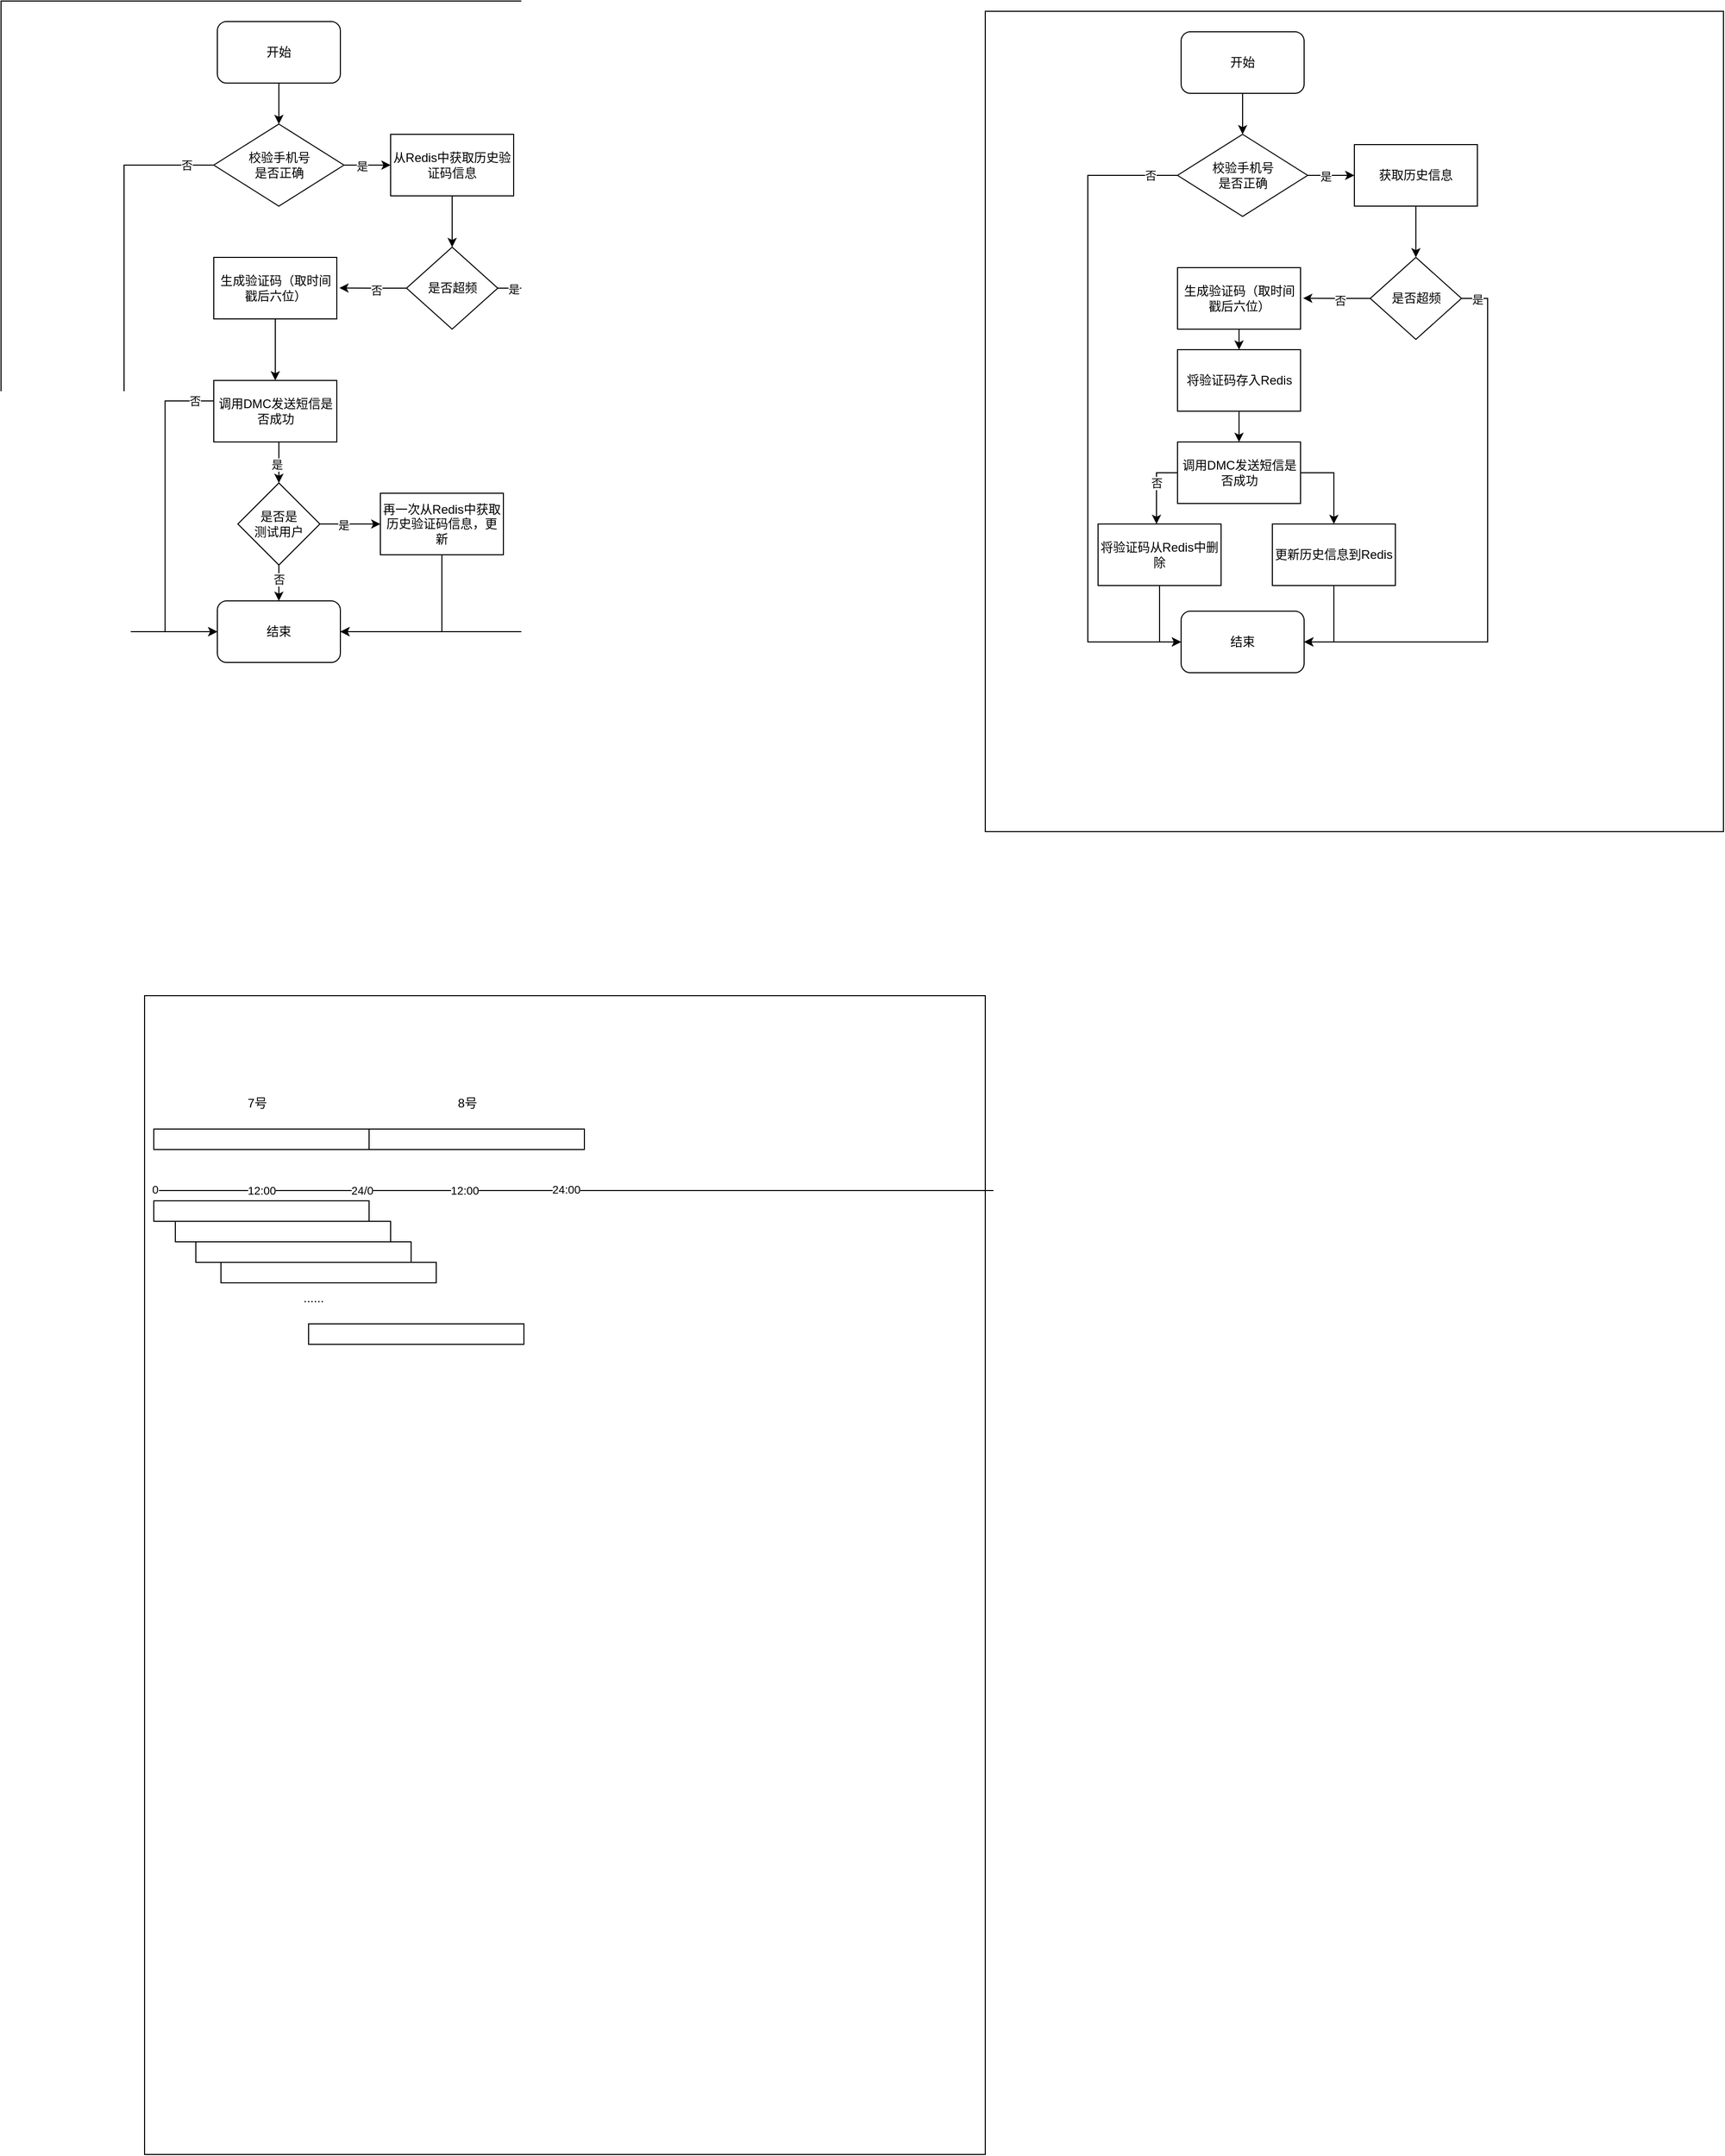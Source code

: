<mxfile version="24.2.8" type="github">
  <diagram name="第 1 页" id="iJ3RDaBsDkiibVPw74gK">
    <mxGraphModel dx="821" dy="1690" grid="1" gridSize="10" guides="1" tooltips="1" connect="1" arrows="1" fold="1" page="1" pageScale="1" pageWidth="827" pageHeight="1169" math="0" shadow="0">
      <root>
        <mxCell id="0" />
        <mxCell id="1" parent="0" />
        <mxCell id="w9kX-I3qxIsX-tAkNDgR-72" value="" style="rounded=0;whiteSpace=wrap;html=1;" parent="1" vertex="1">
          <mxGeometry x="160" y="-60" width="720" height="800" as="geometry" />
        </mxCell>
        <mxCell id="w9kX-I3qxIsX-tAkNDgR-17" style="edgeStyle=orthogonalEdgeStyle;rounded=0;orthogonalLoop=1;jettySize=auto;html=1;exitX=0.5;exitY=1;exitDx=0;exitDy=0;entryX=0.5;entryY=0;entryDx=0;entryDy=0;" parent="1" source="cLkxvn7BE41b-FN8lYlk-1" target="w9kX-I3qxIsX-tAkNDgR-16" edge="1">
          <mxGeometry relative="1" as="geometry" />
        </mxCell>
        <mxCell id="cLkxvn7BE41b-FN8lYlk-1" value="开始" style="rounded=1;whiteSpace=wrap;html=1;" parent="1" vertex="1">
          <mxGeometry x="371" y="-40" width="120" height="60" as="geometry" />
        </mxCell>
        <mxCell id="w9kX-I3qxIsX-tAkNDgR-65" style="edgeStyle=orthogonalEdgeStyle;rounded=0;orthogonalLoop=1;jettySize=auto;html=1;exitX=0.5;exitY=1;exitDx=0;exitDy=0;" parent="1" source="w9kX-I3qxIsX-tAkNDgR-2" target="w9kX-I3qxIsX-tAkNDgR-40" edge="1">
          <mxGeometry relative="1" as="geometry" />
        </mxCell>
        <mxCell id="w9kX-I3qxIsX-tAkNDgR-2" value="生成验证码（取时间戳后六位）" style="rounded=0;whiteSpace=wrap;html=1;" parent="1" vertex="1">
          <mxGeometry x="367.5" y="190" width="120" height="60" as="geometry" />
        </mxCell>
        <mxCell id="w9kX-I3qxIsX-tAkNDgR-66" style="edgeStyle=orthogonalEdgeStyle;rounded=0;orthogonalLoop=1;jettySize=auto;html=1;exitX=0.5;exitY=1;exitDx=0;exitDy=0;entryX=1;entryY=0.5;entryDx=0;entryDy=0;" parent="1" source="w9kX-I3qxIsX-tAkNDgR-8" target="w9kX-I3qxIsX-tAkNDgR-25" edge="1">
          <mxGeometry relative="1" as="geometry" />
        </mxCell>
        <mxCell id="w9kX-I3qxIsX-tAkNDgR-8" value="再一次从Redis中获取历史验证码信息，更新" style="rounded=0;whiteSpace=wrap;html=1;" parent="1" vertex="1">
          <mxGeometry x="530" y="420" width="120" height="60" as="geometry" />
        </mxCell>
        <mxCell id="w9kX-I3qxIsX-tAkNDgR-37" style="edgeStyle=orthogonalEdgeStyle;rounded=0;orthogonalLoop=1;jettySize=auto;html=1;exitX=0;exitY=0.5;exitDx=0;exitDy=0;entryX=0;entryY=0.5;entryDx=0;entryDy=0;" parent="1" source="w9kX-I3qxIsX-tAkNDgR-16" target="w9kX-I3qxIsX-tAkNDgR-25" edge="1">
          <mxGeometry relative="1" as="geometry">
            <mxPoint x="450" y="875" as="targetPoint" />
            <mxPoint x="395" y="280" as="sourcePoint" />
            <Array as="points">
              <mxPoint x="280" y="100" />
              <mxPoint x="280" y="555" />
            </Array>
          </mxGeometry>
        </mxCell>
        <mxCell id="w9kX-I3qxIsX-tAkNDgR-39" value="否" style="edgeLabel;html=1;align=center;verticalAlign=middle;resizable=0;points=[];" parent="w9kX-I3qxIsX-tAkNDgR-37" vertex="1" connectable="0">
          <mxGeometry x="-0.855" y="-3" relative="1" as="geometry">
            <mxPoint x="19" y="3" as="offset" />
          </mxGeometry>
        </mxCell>
        <mxCell id="w9kX-I3qxIsX-tAkNDgR-58" style="edgeStyle=orthogonalEdgeStyle;rounded=0;orthogonalLoop=1;jettySize=auto;html=1;exitX=1;exitY=0.5;exitDx=0;exitDy=0;entryX=0;entryY=0.5;entryDx=0;entryDy=0;" parent="1" source="w9kX-I3qxIsX-tAkNDgR-16" target="w9kX-I3qxIsX-tAkNDgR-18" edge="1">
          <mxGeometry relative="1" as="geometry" />
        </mxCell>
        <mxCell id="w9kX-I3qxIsX-tAkNDgR-59" value="是" style="edgeLabel;html=1;align=center;verticalAlign=middle;resizable=0;points=[];" parent="w9kX-I3qxIsX-tAkNDgR-58" vertex="1" connectable="0">
          <mxGeometry x="-0.221" y="-1" relative="1" as="geometry">
            <mxPoint as="offset" />
          </mxGeometry>
        </mxCell>
        <mxCell id="w9kX-I3qxIsX-tAkNDgR-16" value="校验手机号&lt;div&gt;是否正确&lt;/div&gt;" style="rhombus;whiteSpace=wrap;html=1;" parent="1" vertex="1">
          <mxGeometry x="367.5" y="60" width="127" height="80" as="geometry" />
        </mxCell>
        <mxCell id="w9kX-I3qxIsX-tAkNDgR-21" style="edgeStyle=orthogonalEdgeStyle;rounded=0;orthogonalLoop=1;jettySize=auto;html=1;exitX=0.5;exitY=1;exitDx=0;exitDy=0;entryX=0.5;entryY=0;entryDx=0;entryDy=0;" parent="1" source="w9kX-I3qxIsX-tAkNDgR-18" target="w9kX-I3qxIsX-tAkNDgR-20" edge="1">
          <mxGeometry relative="1" as="geometry" />
        </mxCell>
        <mxCell id="w9kX-I3qxIsX-tAkNDgR-18" value="从Redis中获取历史验证码信息" style="rounded=0;whiteSpace=wrap;html=1;" parent="1" vertex="1">
          <mxGeometry x="540" y="70" width="120" height="60" as="geometry" />
        </mxCell>
        <mxCell id="w9kX-I3qxIsX-tAkNDgR-62" style="edgeStyle=orthogonalEdgeStyle;rounded=0;orthogonalLoop=1;jettySize=auto;html=1;exitX=0;exitY=0.5;exitDx=0;exitDy=0;" parent="1" source="w9kX-I3qxIsX-tAkNDgR-20" edge="1">
          <mxGeometry relative="1" as="geometry">
            <mxPoint x="490" y="219.783" as="targetPoint" />
          </mxGeometry>
        </mxCell>
        <mxCell id="w9kX-I3qxIsX-tAkNDgR-63" value="否" style="edgeLabel;html=1;align=center;verticalAlign=middle;resizable=0;points=[];" parent="w9kX-I3qxIsX-tAkNDgR-62" vertex="1" connectable="0">
          <mxGeometry x="-0.102" y="2" relative="1" as="geometry">
            <mxPoint as="offset" />
          </mxGeometry>
        </mxCell>
        <mxCell id="w9kX-I3qxIsX-tAkNDgR-69" style="edgeStyle=orthogonalEdgeStyle;rounded=0;orthogonalLoop=1;jettySize=auto;html=1;exitX=1;exitY=0.5;exitDx=0;exitDy=0;entryX=1;entryY=0.5;entryDx=0;entryDy=0;" parent="1" source="w9kX-I3qxIsX-tAkNDgR-20" target="w9kX-I3qxIsX-tAkNDgR-25" edge="1">
          <mxGeometry relative="1" as="geometry">
            <Array as="points">
              <mxPoint x="670" y="220" />
              <mxPoint x="670" y="555" />
            </Array>
          </mxGeometry>
        </mxCell>
        <mxCell id="w9kX-I3qxIsX-tAkNDgR-71" value="是" style="edgeLabel;html=1;align=center;verticalAlign=middle;resizable=0;points=[];" parent="w9kX-I3qxIsX-tAkNDgR-69" vertex="1" connectable="0">
          <mxGeometry x="-0.848" y="-3" relative="1" as="geometry">
            <mxPoint x="-7" y="-15" as="offset" />
          </mxGeometry>
        </mxCell>
        <mxCell id="w9kX-I3qxIsX-tAkNDgR-20" value="是否超频" style="rhombus;whiteSpace=wrap;html=1;" parent="1" vertex="1">
          <mxGeometry x="555.5" y="180" width="89" height="80" as="geometry" />
        </mxCell>
        <mxCell id="w9kX-I3qxIsX-tAkNDgR-25" value="结束" style="rounded=1;whiteSpace=wrap;html=1;" parent="1" vertex="1">
          <mxGeometry x="371" y="525" width="120" height="60" as="geometry" />
        </mxCell>
        <mxCell id="w9kX-I3qxIsX-tAkNDgR-51" style="edgeStyle=orthogonalEdgeStyle;rounded=0;orthogonalLoop=1;jettySize=auto;html=1;exitX=1;exitY=0.5;exitDx=0;exitDy=0;entryX=0;entryY=0.5;entryDx=0;entryDy=0;" parent="1" source="w9kX-I3qxIsX-tAkNDgR-31" target="w9kX-I3qxIsX-tAkNDgR-8" edge="1">
          <mxGeometry relative="1" as="geometry" />
        </mxCell>
        <mxCell id="w9kX-I3qxIsX-tAkNDgR-52" value="是" style="edgeLabel;html=1;align=center;verticalAlign=middle;resizable=0;points=[];" parent="w9kX-I3qxIsX-tAkNDgR-51" vertex="1" connectable="0">
          <mxGeometry x="-0.231" y="-1" relative="1" as="geometry">
            <mxPoint as="offset" />
          </mxGeometry>
        </mxCell>
        <mxCell id="w9kX-I3qxIsX-tAkNDgR-54" style="edgeStyle=orthogonalEdgeStyle;rounded=0;orthogonalLoop=1;jettySize=auto;html=1;exitX=0.5;exitY=1;exitDx=0;exitDy=0;" parent="1" source="w9kX-I3qxIsX-tAkNDgR-31" target="w9kX-I3qxIsX-tAkNDgR-25" edge="1">
          <mxGeometry relative="1" as="geometry" />
        </mxCell>
        <mxCell id="w9kX-I3qxIsX-tAkNDgR-55" value="否" style="edgeLabel;html=1;align=center;verticalAlign=middle;resizable=0;points=[];" parent="w9kX-I3qxIsX-tAkNDgR-54" vertex="1" connectable="0">
          <mxGeometry x="-0.4" relative="1" as="geometry">
            <mxPoint as="offset" />
          </mxGeometry>
        </mxCell>
        <mxCell id="w9kX-I3qxIsX-tAkNDgR-31" value="是否是&lt;div&gt;测试用户&lt;/div&gt;" style="rhombus;whiteSpace=wrap;html=1;" parent="1" vertex="1">
          <mxGeometry x="391" y="410" width="80" height="80" as="geometry" />
        </mxCell>
        <mxCell id="w9kX-I3qxIsX-tAkNDgR-42" style="edgeStyle=orthogonalEdgeStyle;rounded=0;orthogonalLoop=1;jettySize=auto;html=1;exitX=0.5;exitY=1;exitDx=0;exitDy=0;entryX=0.5;entryY=0;entryDx=0;entryDy=0;" parent="1" source="w9kX-I3qxIsX-tAkNDgR-40" target="w9kX-I3qxIsX-tAkNDgR-31" edge="1">
          <mxGeometry relative="1" as="geometry">
            <Array as="points">
              <mxPoint x="431" y="370" />
            </Array>
          </mxGeometry>
        </mxCell>
        <mxCell id="w9kX-I3qxIsX-tAkNDgR-50" value="是" style="edgeLabel;html=1;align=center;verticalAlign=middle;resizable=0;points=[];" parent="w9kX-I3qxIsX-tAkNDgR-42" vertex="1" connectable="0">
          <mxGeometry x="0.143" y="-2" relative="1" as="geometry">
            <mxPoint as="offset" />
          </mxGeometry>
        </mxCell>
        <mxCell id="w9kX-I3qxIsX-tAkNDgR-56" style="edgeStyle=orthogonalEdgeStyle;rounded=0;orthogonalLoop=1;jettySize=auto;html=1;exitX=0;exitY=0.5;exitDx=0;exitDy=0;entryX=0;entryY=0.5;entryDx=0;entryDy=0;" parent="1" source="w9kX-I3qxIsX-tAkNDgR-40" target="w9kX-I3qxIsX-tAkNDgR-25" edge="1">
          <mxGeometry relative="1" as="geometry">
            <Array as="points">
              <mxPoint x="320" y="330" />
              <mxPoint x="320" y="555" />
            </Array>
          </mxGeometry>
        </mxCell>
        <mxCell id="w9kX-I3qxIsX-tAkNDgR-57" value="否" style="edgeLabel;html=1;align=center;verticalAlign=middle;resizable=0;points=[];" parent="w9kX-I3qxIsX-tAkNDgR-56" vertex="1" connectable="0">
          <mxGeometry x="-0.769" y="3" relative="1" as="geometry">
            <mxPoint x="10" y="-3" as="offset" />
          </mxGeometry>
        </mxCell>
        <mxCell id="w9kX-I3qxIsX-tAkNDgR-40" value="调用DMC发送短信是否成功" style="rounded=0;whiteSpace=wrap;html=1;" parent="1" vertex="1">
          <mxGeometry x="367.5" y="310" width="120" height="60" as="geometry" />
        </mxCell>
        <mxCell id="cvTAiC9N2o6hxILZO5JC-1" value="" style="rounded=0;whiteSpace=wrap;html=1;" parent="1" vertex="1">
          <mxGeometry x="1120" y="-50" width="720" height="800" as="geometry" />
        </mxCell>
        <mxCell id="cvTAiC9N2o6hxILZO5JC-2" style="edgeStyle=orthogonalEdgeStyle;rounded=0;orthogonalLoop=1;jettySize=auto;html=1;exitX=0.5;exitY=1;exitDx=0;exitDy=0;entryX=0.5;entryY=0;entryDx=0;entryDy=0;" parent="1" source="cvTAiC9N2o6hxILZO5JC-3" target="cvTAiC9N2o6hxILZO5JC-12" edge="1">
          <mxGeometry relative="1" as="geometry" />
        </mxCell>
        <mxCell id="cvTAiC9N2o6hxILZO5JC-3" value="开始" style="rounded=1;whiteSpace=wrap;html=1;" parent="1" vertex="1">
          <mxGeometry x="1311" y="-30" width="120" height="60" as="geometry" />
        </mxCell>
        <mxCell id="cvTAiC9N2o6hxILZO5JC-34" style="edgeStyle=orthogonalEdgeStyle;rounded=0;orthogonalLoop=1;jettySize=auto;html=1;exitX=0.5;exitY=1;exitDx=0;exitDy=0;entryX=0.5;entryY=0;entryDx=0;entryDy=0;" parent="1" source="cvTAiC9N2o6hxILZO5JC-5" target="cvTAiC9N2o6hxILZO5JC-33" edge="1">
          <mxGeometry relative="1" as="geometry" />
        </mxCell>
        <mxCell id="cvTAiC9N2o6hxILZO5JC-5" value="生成验证码（取时间戳后六位）" style="rounded=0;whiteSpace=wrap;html=1;" parent="1" vertex="1">
          <mxGeometry x="1307.5" y="200" width="120" height="60" as="geometry" />
        </mxCell>
        <mxCell id="cvTAiC9N2o6hxILZO5JC-44" style="edgeStyle=orthogonalEdgeStyle;rounded=0;orthogonalLoop=1;jettySize=auto;html=1;exitX=0.5;exitY=1;exitDx=0;exitDy=0;entryX=1;entryY=0.5;entryDx=0;entryDy=0;" parent="1" source="cvTAiC9N2o6hxILZO5JC-7" target="cvTAiC9N2o6hxILZO5JC-20" edge="1">
          <mxGeometry relative="1" as="geometry" />
        </mxCell>
        <mxCell id="cvTAiC9N2o6hxILZO5JC-7" value="更新历史信息到Redis" style="rounded=0;whiteSpace=wrap;html=1;" parent="1" vertex="1">
          <mxGeometry x="1400" y="450" width="120" height="60" as="geometry" />
        </mxCell>
        <mxCell id="cvTAiC9N2o6hxILZO5JC-8" style="edgeStyle=orthogonalEdgeStyle;rounded=0;orthogonalLoop=1;jettySize=auto;html=1;exitX=0;exitY=0.5;exitDx=0;exitDy=0;entryX=0;entryY=0.5;entryDx=0;entryDy=0;" parent="1" source="cvTAiC9N2o6hxILZO5JC-12" target="cvTAiC9N2o6hxILZO5JC-20" edge="1">
          <mxGeometry relative="1" as="geometry">
            <mxPoint x="1390" y="885" as="targetPoint" />
            <mxPoint x="1335" y="290" as="sourcePoint" />
            <Array as="points">
              <mxPoint x="1220" y="110" />
              <mxPoint x="1220" y="565" />
            </Array>
          </mxGeometry>
        </mxCell>
        <mxCell id="cvTAiC9N2o6hxILZO5JC-9" value="否" style="edgeLabel;html=1;align=center;verticalAlign=middle;resizable=0;points=[];" parent="cvTAiC9N2o6hxILZO5JC-8" vertex="1" connectable="0">
          <mxGeometry x="-0.855" y="-3" relative="1" as="geometry">
            <mxPoint x="19" y="3" as="offset" />
          </mxGeometry>
        </mxCell>
        <mxCell id="cvTAiC9N2o6hxILZO5JC-10" style="edgeStyle=orthogonalEdgeStyle;rounded=0;orthogonalLoop=1;jettySize=auto;html=1;exitX=1;exitY=0.5;exitDx=0;exitDy=0;entryX=0;entryY=0.5;entryDx=0;entryDy=0;" parent="1" source="cvTAiC9N2o6hxILZO5JC-12" target="cvTAiC9N2o6hxILZO5JC-14" edge="1">
          <mxGeometry relative="1" as="geometry" />
        </mxCell>
        <mxCell id="cvTAiC9N2o6hxILZO5JC-11" value="是" style="edgeLabel;html=1;align=center;verticalAlign=middle;resizable=0;points=[];" parent="cvTAiC9N2o6hxILZO5JC-10" vertex="1" connectable="0">
          <mxGeometry x="-0.221" y="-1" relative="1" as="geometry">
            <mxPoint as="offset" />
          </mxGeometry>
        </mxCell>
        <mxCell id="cvTAiC9N2o6hxILZO5JC-12" value="校验手机号&lt;div&gt;是否正确&lt;/div&gt;" style="rhombus;whiteSpace=wrap;html=1;" parent="1" vertex="1">
          <mxGeometry x="1307.5" y="70" width="127" height="80" as="geometry" />
        </mxCell>
        <mxCell id="cvTAiC9N2o6hxILZO5JC-13" style="edgeStyle=orthogonalEdgeStyle;rounded=0;orthogonalLoop=1;jettySize=auto;html=1;exitX=0.5;exitY=1;exitDx=0;exitDy=0;entryX=0.5;entryY=0;entryDx=0;entryDy=0;" parent="1" source="cvTAiC9N2o6hxILZO5JC-14" target="cvTAiC9N2o6hxILZO5JC-19" edge="1">
          <mxGeometry relative="1" as="geometry" />
        </mxCell>
        <mxCell id="cvTAiC9N2o6hxILZO5JC-14" value="获取历史信息" style="rounded=0;whiteSpace=wrap;html=1;" parent="1" vertex="1">
          <mxGeometry x="1480" y="80" width="120" height="60" as="geometry" />
        </mxCell>
        <mxCell id="cvTAiC9N2o6hxILZO5JC-15" style="edgeStyle=orthogonalEdgeStyle;rounded=0;orthogonalLoop=1;jettySize=auto;html=1;exitX=0;exitY=0.5;exitDx=0;exitDy=0;" parent="1" source="cvTAiC9N2o6hxILZO5JC-19" edge="1">
          <mxGeometry relative="1" as="geometry">
            <mxPoint x="1430" y="229.783" as="targetPoint" />
          </mxGeometry>
        </mxCell>
        <mxCell id="cvTAiC9N2o6hxILZO5JC-16" value="否" style="edgeLabel;html=1;align=center;verticalAlign=middle;resizable=0;points=[];" parent="cvTAiC9N2o6hxILZO5JC-15" vertex="1" connectable="0">
          <mxGeometry x="-0.102" y="2" relative="1" as="geometry">
            <mxPoint as="offset" />
          </mxGeometry>
        </mxCell>
        <mxCell id="cvTAiC9N2o6hxILZO5JC-17" style="edgeStyle=orthogonalEdgeStyle;rounded=0;orthogonalLoop=1;jettySize=auto;html=1;exitX=1;exitY=0.5;exitDx=0;exitDy=0;entryX=1;entryY=0.5;entryDx=0;entryDy=0;" parent="1" source="cvTAiC9N2o6hxILZO5JC-19" target="cvTAiC9N2o6hxILZO5JC-20" edge="1">
          <mxGeometry relative="1" as="geometry">
            <Array as="points">
              <mxPoint x="1610" y="230" />
              <mxPoint x="1610" y="565" />
            </Array>
          </mxGeometry>
        </mxCell>
        <mxCell id="cvTAiC9N2o6hxILZO5JC-18" value="是" style="edgeLabel;html=1;align=center;verticalAlign=middle;resizable=0;points=[];" parent="cvTAiC9N2o6hxILZO5JC-17" vertex="1" connectable="0">
          <mxGeometry x="-0.848" y="-3" relative="1" as="geometry">
            <mxPoint x="-7" y="-15" as="offset" />
          </mxGeometry>
        </mxCell>
        <mxCell id="cvTAiC9N2o6hxILZO5JC-19" value="是否超频" style="rhombus;whiteSpace=wrap;html=1;" parent="1" vertex="1">
          <mxGeometry x="1495.5" y="190" width="89" height="80" as="geometry" />
        </mxCell>
        <mxCell id="cvTAiC9N2o6hxILZO5JC-20" value="结束" style="rounded=1;whiteSpace=wrap;html=1;" parent="1" vertex="1">
          <mxGeometry x="1311" y="535" width="120" height="60" as="geometry" />
        </mxCell>
        <mxCell id="cvTAiC9N2o6hxILZO5JC-39" style="edgeStyle=orthogonalEdgeStyle;rounded=0;orthogonalLoop=1;jettySize=auto;html=1;exitX=0;exitY=0.5;exitDx=0;exitDy=0;" parent="1" source="cvTAiC9N2o6hxILZO5JC-30" target="cvTAiC9N2o6hxILZO5JC-37" edge="1">
          <mxGeometry relative="1" as="geometry">
            <Array as="points">
              <mxPoint x="1287" y="400" />
            </Array>
          </mxGeometry>
        </mxCell>
        <mxCell id="cvTAiC9N2o6hxILZO5JC-40" value="否" style="edgeLabel;html=1;align=center;verticalAlign=middle;resizable=0;points=[];" parent="cvTAiC9N2o6hxILZO5JC-39" vertex="1" connectable="0">
          <mxGeometry x="-0.138" relative="1" as="geometry">
            <mxPoint as="offset" />
          </mxGeometry>
        </mxCell>
        <mxCell id="cvTAiC9N2o6hxILZO5JC-43" style="edgeStyle=orthogonalEdgeStyle;rounded=0;orthogonalLoop=1;jettySize=auto;html=1;exitX=1;exitY=0.5;exitDx=0;exitDy=0;entryX=0.5;entryY=0;entryDx=0;entryDy=0;" parent="1" source="cvTAiC9N2o6hxILZO5JC-30" target="cvTAiC9N2o6hxILZO5JC-7" edge="1">
          <mxGeometry relative="1" as="geometry" />
        </mxCell>
        <mxCell id="cvTAiC9N2o6hxILZO5JC-30" value="调用DMC发送短信是否成功" style="rounded=0;whiteSpace=wrap;html=1;" parent="1" vertex="1">
          <mxGeometry x="1307.5" y="370" width="120" height="60" as="geometry" />
        </mxCell>
        <mxCell id="cvTAiC9N2o6hxILZO5JC-35" style="edgeStyle=orthogonalEdgeStyle;rounded=0;orthogonalLoop=1;jettySize=auto;html=1;exitX=0.5;exitY=1;exitDx=0;exitDy=0;entryX=0.5;entryY=0;entryDx=0;entryDy=0;" parent="1" source="cvTAiC9N2o6hxILZO5JC-33" target="cvTAiC9N2o6hxILZO5JC-30" edge="1">
          <mxGeometry relative="1" as="geometry" />
        </mxCell>
        <mxCell id="cvTAiC9N2o6hxILZO5JC-33" value="将验证码存入Redis" style="rounded=0;whiteSpace=wrap;html=1;" parent="1" vertex="1">
          <mxGeometry x="1307.5" y="280" width="120" height="60" as="geometry" />
        </mxCell>
        <mxCell id="cvTAiC9N2o6hxILZO5JC-41" style="edgeStyle=orthogonalEdgeStyle;rounded=0;orthogonalLoop=1;jettySize=auto;html=1;exitX=0.5;exitY=1;exitDx=0;exitDy=0;entryX=0;entryY=0.5;entryDx=0;entryDy=0;" parent="1" source="cvTAiC9N2o6hxILZO5JC-37" target="cvTAiC9N2o6hxILZO5JC-20" edge="1">
          <mxGeometry relative="1" as="geometry" />
        </mxCell>
        <mxCell id="cvTAiC9N2o6hxILZO5JC-37" value="将验证码从Redis中删除" style="rounded=0;whiteSpace=wrap;html=1;" parent="1" vertex="1">
          <mxGeometry x="1230" y="450" width="120" height="60" as="geometry" />
        </mxCell>
        <mxCell id="vMXTCSbD_MljoOoVcjkG-1" value="" style="rounded=0;whiteSpace=wrap;html=1;" vertex="1" parent="1">
          <mxGeometry x="300" y="910" width="820" height="1130" as="geometry" />
        </mxCell>
        <mxCell id="vMXTCSbD_MljoOoVcjkG-3" value="" style="endArrow=none;html=1;rounded=0;" edge="1" parent="1">
          <mxGeometry width="50" height="50" relative="1" as="geometry">
            <mxPoint x="310" y="1100" as="sourcePoint" />
            <mxPoint x="1128" y="1100" as="targetPoint" />
          </mxGeometry>
        </mxCell>
        <mxCell id="vMXTCSbD_MljoOoVcjkG-4" value="0" style="edgeLabel;html=1;align=center;verticalAlign=middle;resizable=0;points=[];" vertex="1" connectable="0" parent="vMXTCSbD_MljoOoVcjkG-3">
          <mxGeometry x="-0.813" y="1" relative="1" as="geometry">
            <mxPoint x="-77" as="offset" />
          </mxGeometry>
        </mxCell>
        <mxCell id="vMXTCSbD_MljoOoVcjkG-5" value="12:00" style="edgeLabel;html=1;align=center;verticalAlign=middle;resizable=0;points=[];" vertex="1" connectable="0" parent="vMXTCSbD_MljoOoVcjkG-3">
          <mxGeometry x="-0.729" relative="1" as="geometry">
            <mxPoint x="-7" as="offset" />
          </mxGeometry>
        </mxCell>
        <mxCell id="vMXTCSbD_MljoOoVcjkG-6" value="24/0" style="edgeLabel;html=1;align=center;verticalAlign=middle;resizable=0;points=[];" vertex="1" connectable="0" parent="vMXTCSbD_MljoOoVcjkG-3">
          <mxGeometry x="-0.506" relative="1" as="geometry">
            <mxPoint as="offset" />
          </mxGeometry>
        </mxCell>
        <mxCell id="vMXTCSbD_MljoOoVcjkG-8" value="12:00" style="edgeLabel;html=1;align=center;verticalAlign=middle;resizable=0;points=[];" vertex="1" connectable="0" parent="vMXTCSbD_MljoOoVcjkG-3">
          <mxGeometry x="-0.263" relative="1" as="geometry">
            <mxPoint as="offset" />
          </mxGeometry>
        </mxCell>
        <mxCell id="vMXTCSbD_MljoOoVcjkG-9" value="24:00" style="edgeLabel;html=1;align=center;verticalAlign=middle;resizable=0;points=[];" vertex="1" connectable="0" parent="vMXTCSbD_MljoOoVcjkG-3">
          <mxGeometry x="-0.021" y="1" relative="1" as="geometry">
            <mxPoint as="offset" />
          </mxGeometry>
        </mxCell>
        <mxCell id="vMXTCSbD_MljoOoVcjkG-10" value="7号" style="text;html=1;align=center;verticalAlign=middle;whiteSpace=wrap;rounded=0;" vertex="1" parent="1">
          <mxGeometry x="380" y="1000" width="60" height="30" as="geometry" />
        </mxCell>
        <mxCell id="vMXTCSbD_MljoOoVcjkG-11" value="8号" style="text;html=1;align=center;verticalAlign=middle;whiteSpace=wrap;rounded=0;" vertex="1" parent="1">
          <mxGeometry x="584.5" y="1000" width="60" height="30" as="geometry" />
        </mxCell>
        <mxCell id="vMXTCSbD_MljoOoVcjkG-12" value="" style="rounded=0;whiteSpace=wrap;html=1;" vertex="1" parent="1">
          <mxGeometry x="309" y="1040" width="210" height="20" as="geometry" />
        </mxCell>
        <mxCell id="vMXTCSbD_MljoOoVcjkG-13" value="" style="rounded=0;whiteSpace=wrap;html=1;" vertex="1" parent="1">
          <mxGeometry x="519" y="1040" width="210" height="20" as="geometry" />
        </mxCell>
        <mxCell id="vMXTCSbD_MljoOoVcjkG-14" value="" style="rounded=0;whiteSpace=wrap;html=1;" vertex="1" parent="1">
          <mxGeometry x="309" y="1110" width="210" height="20" as="geometry" />
        </mxCell>
        <mxCell id="vMXTCSbD_MljoOoVcjkG-15" value="" style="rounded=0;whiteSpace=wrap;html=1;" vertex="1" parent="1">
          <mxGeometry x="330" y="1130" width="210" height="20" as="geometry" />
        </mxCell>
        <mxCell id="vMXTCSbD_MljoOoVcjkG-16" value="" style="rounded=0;whiteSpace=wrap;html=1;" vertex="1" parent="1">
          <mxGeometry x="350" y="1150" width="210" height="20" as="geometry" />
        </mxCell>
        <mxCell id="vMXTCSbD_MljoOoVcjkG-17" value="" style="rounded=0;whiteSpace=wrap;html=1;" vertex="1" parent="1">
          <mxGeometry x="374.5" y="1170" width="210" height="20" as="geometry" />
        </mxCell>
        <mxCell id="vMXTCSbD_MljoOoVcjkG-20" value="......" style="text;html=1;align=center;verticalAlign=middle;whiteSpace=wrap;rounded=0;" vertex="1" parent="1">
          <mxGeometry x="434.5" y="1190" width="60" height="30" as="geometry" />
        </mxCell>
        <mxCell id="vMXTCSbD_MljoOoVcjkG-21" value="" style="rounded=0;whiteSpace=wrap;html=1;" vertex="1" parent="1">
          <mxGeometry x="460" y="1230" width="210" height="20" as="geometry" />
        </mxCell>
      </root>
    </mxGraphModel>
  </diagram>
</mxfile>
